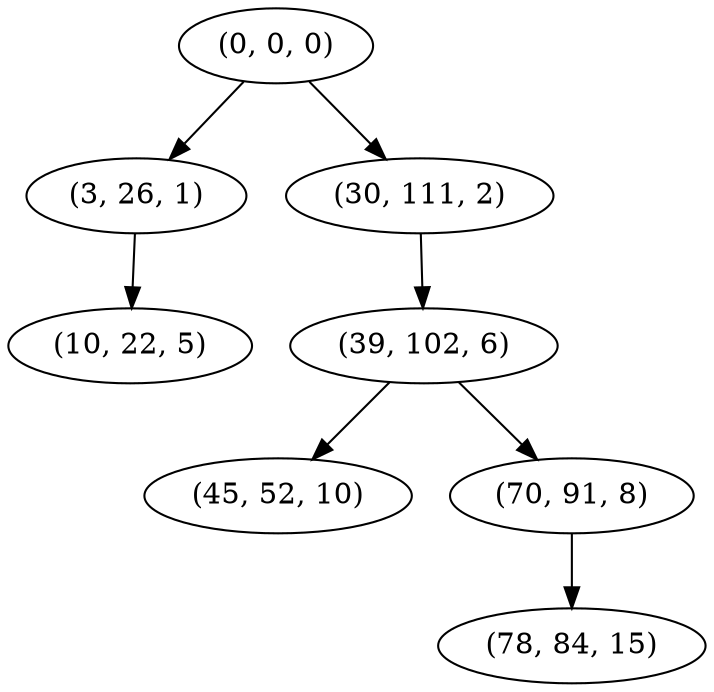 digraph tree {
    "(0, 0, 0)";
    "(3, 26, 1)";
    "(10, 22, 5)";
    "(30, 111, 2)";
    "(39, 102, 6)";
    "(45, 52, 10)";
    "(70, 91, 8)";
    "(78, 84, 15)";
    "(0, 0, 0)" -> "(3, 26, 1)";
    "(0, 0, 0)" -> "(30, 111, 2)";
    "(3, 26, 1)" -> "(10, 22, 5)";
    "(30, 111, 2)" -> "(39, 102, 6)";
    "(39, 102, 6)" -> "(45, 52, 10)";
    "(39, 102, 6)" -> "(70, 91, 8)";
    "(70, 91, 8)" -> "(78, 84, 15)";
}
